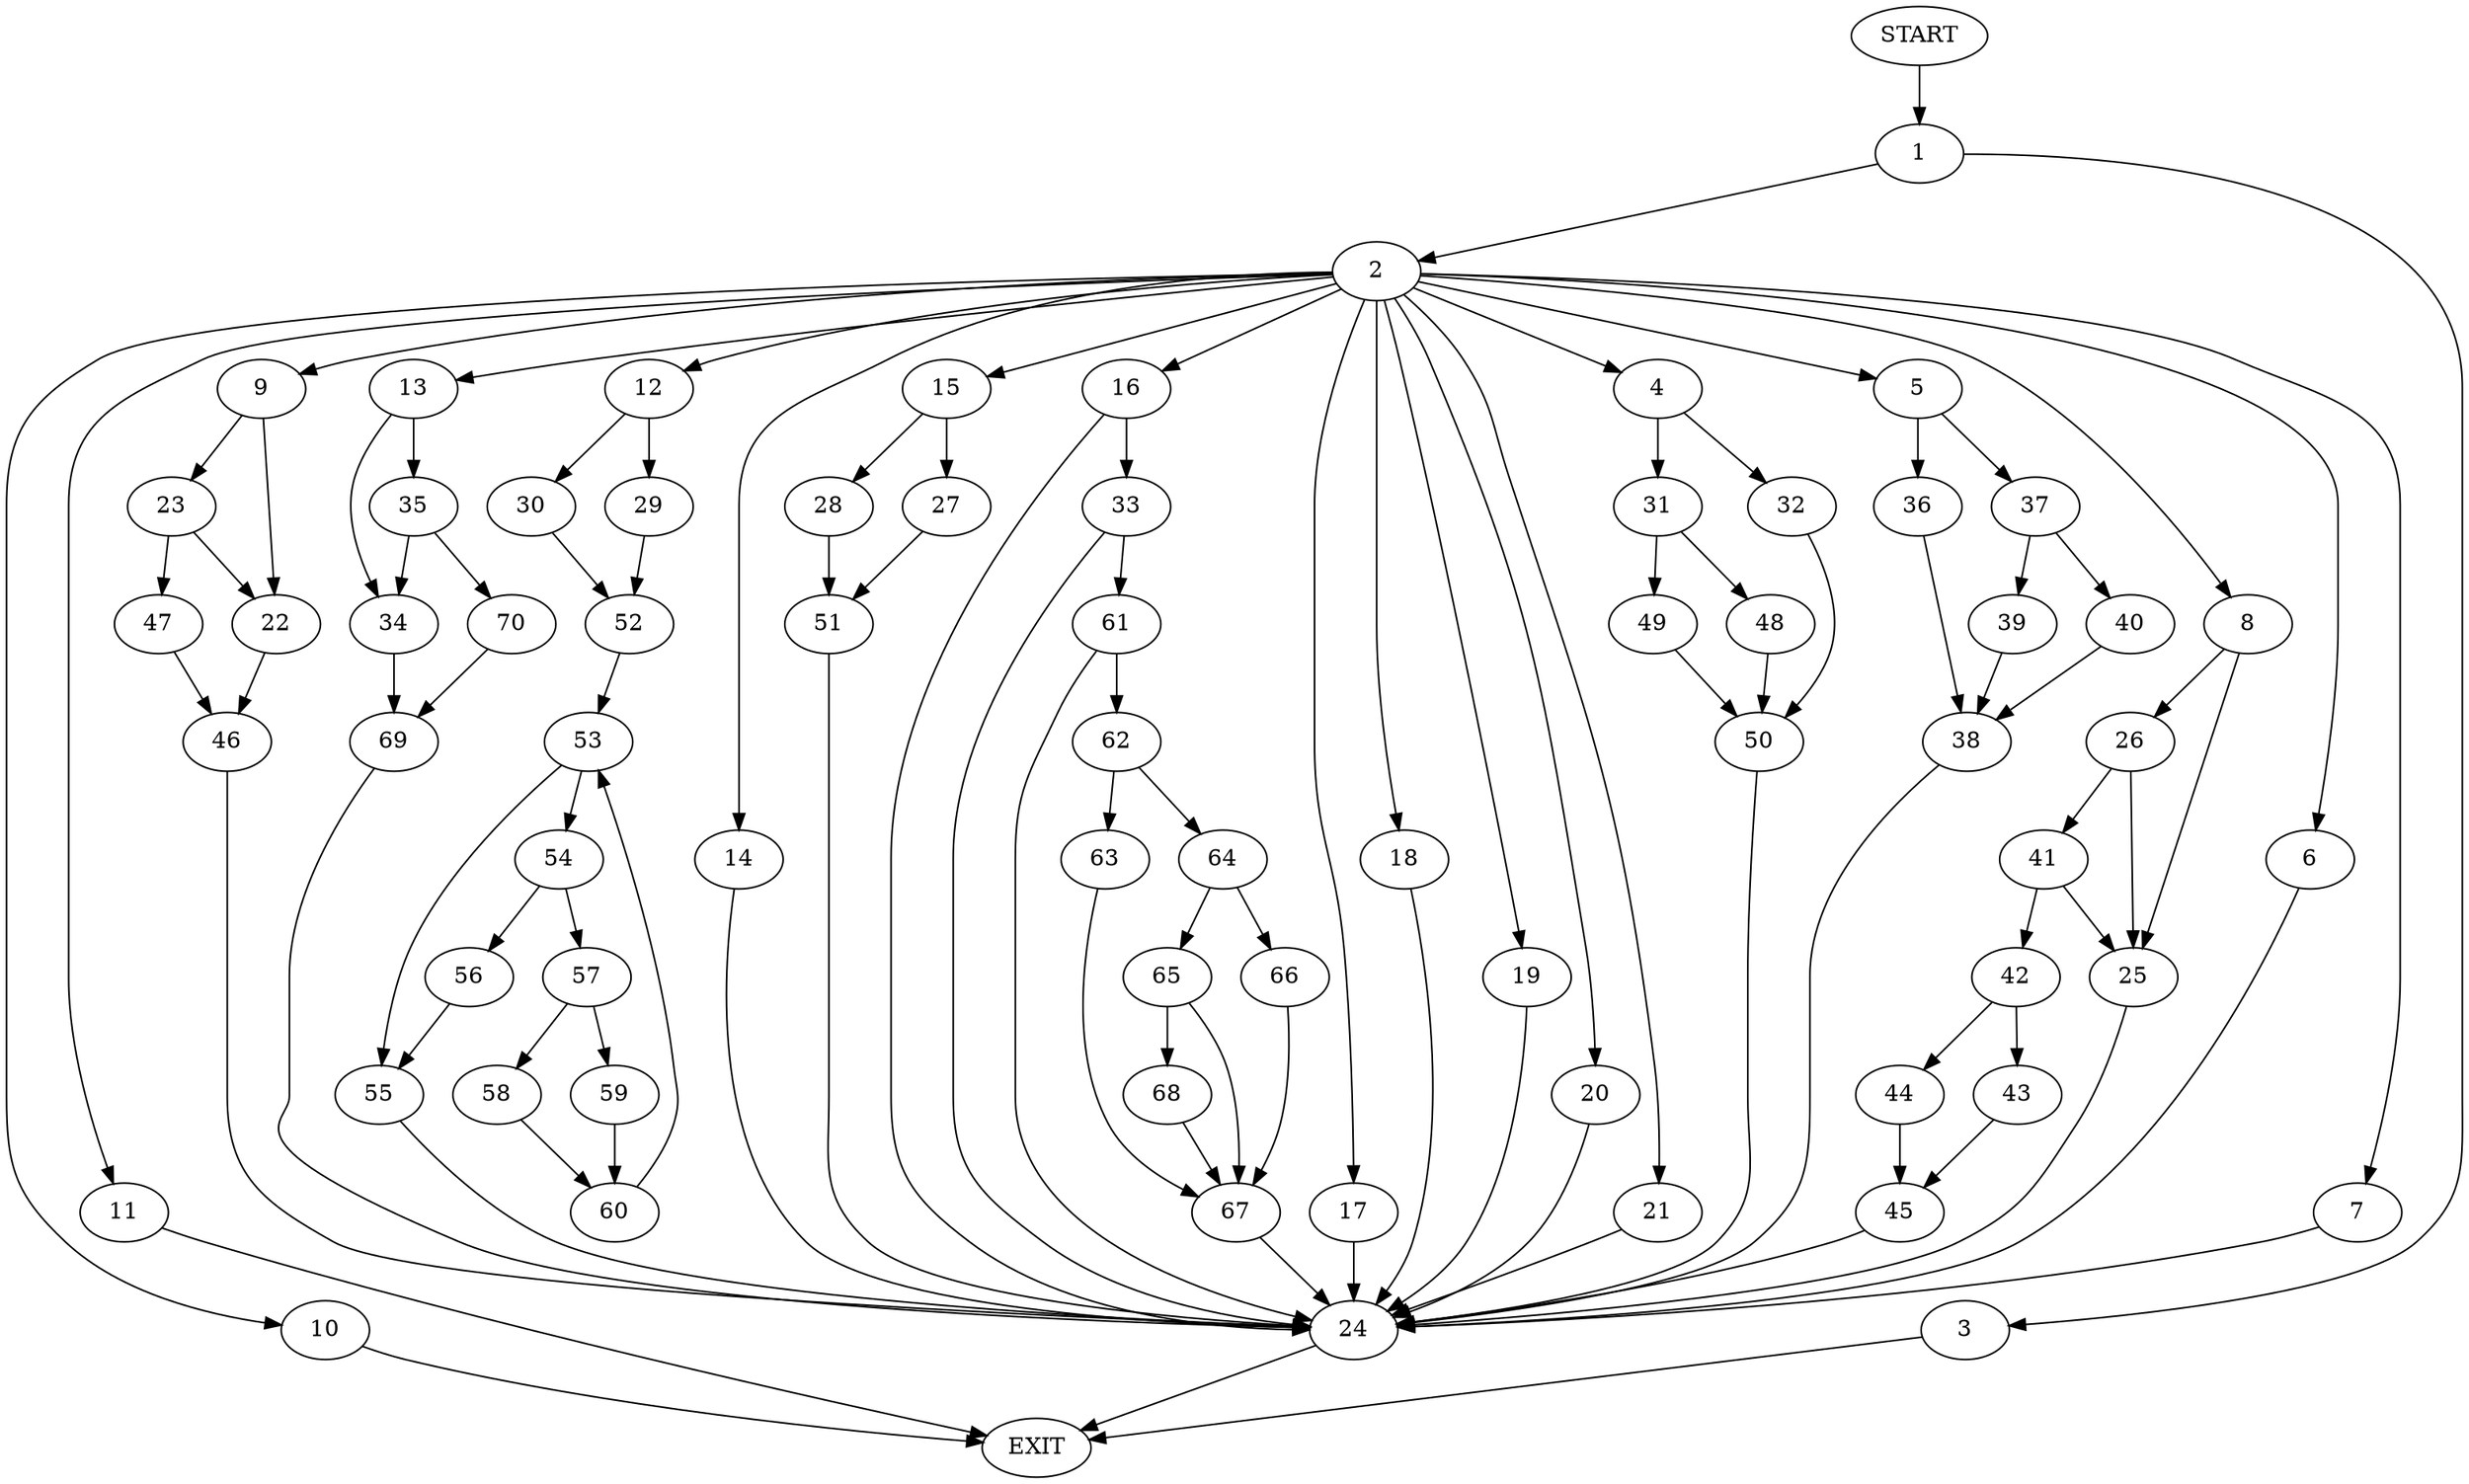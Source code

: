 digraph {
0 [label="START"]
71 [label="EXIT"]
0 -> 1
1 -> 2
1 -> 3
3 -> 71
2 -> 4
2 -> 5
2 -> 6
2 -> 7
2 -> 8
2 -> 9
2 -> 10
2 -> 11
2 -> 12
2 -> 13
2 -> 14
2 -> 15
2 -> 16
2 -> 17
2 -> 18
2 -> 19
2 -> 20
2 -> 21
9 -> 22
9 -> 23
14 -> 24
7 -> 24
20 -> 24
19 -> 24
18 -> 24
8 -> 25
8 -> 26
15 -> 27
15 -> 28
21 -> 24
12 -> 29
12 -> 30
11 -> 71
4 -> 31
4 -> 32
16 -> 24
16 -> 33
13 -> 34
13 -> 35
17 -> 24
5 -> 36
5 -> 37
6 -> 24
10 -> 71
36 -> 38
37 -> 39
37 -> 40
38 -> 24
40 -> 38
39 -> 38
24 -> 71
25 -> 24
26 -> 41
26 -> 25
41 -> 25
41 -> 42
42 -> 43
42 -> 44
43 -> 45
44 -> 45
45 -> 24
22 -> 46
23 -> 22
23 -> 47
47 -> 46
46 -> 24
31 -> 48
31 -> 49
32 -> 50
50 -> 24
49 -> 50
48 -> 50
28 -> 51
27 -> 51
51 -> 24
30 -> 52
29 -> 52
52 -> 53
53 -> 54
53 -> 55
55 -> 24
54 -> 56
54 -> 57
56 -> 55
57 -> 58
57 -> 59
58 -> 60
59 -> 60
60 -> 53
33 -> 24
33 -> 61
61 -> 24
61 -> 62
62 -> 63
62 -> 64
64 -> 65
64 -> 66
63 -> 67
67 -> 24
65 -> 67
65 -> 68
66 -> 67
68 -> 67
34 -> 69
35 -> 34
35 -> 70
70 -> 69
69 -> 24
}
